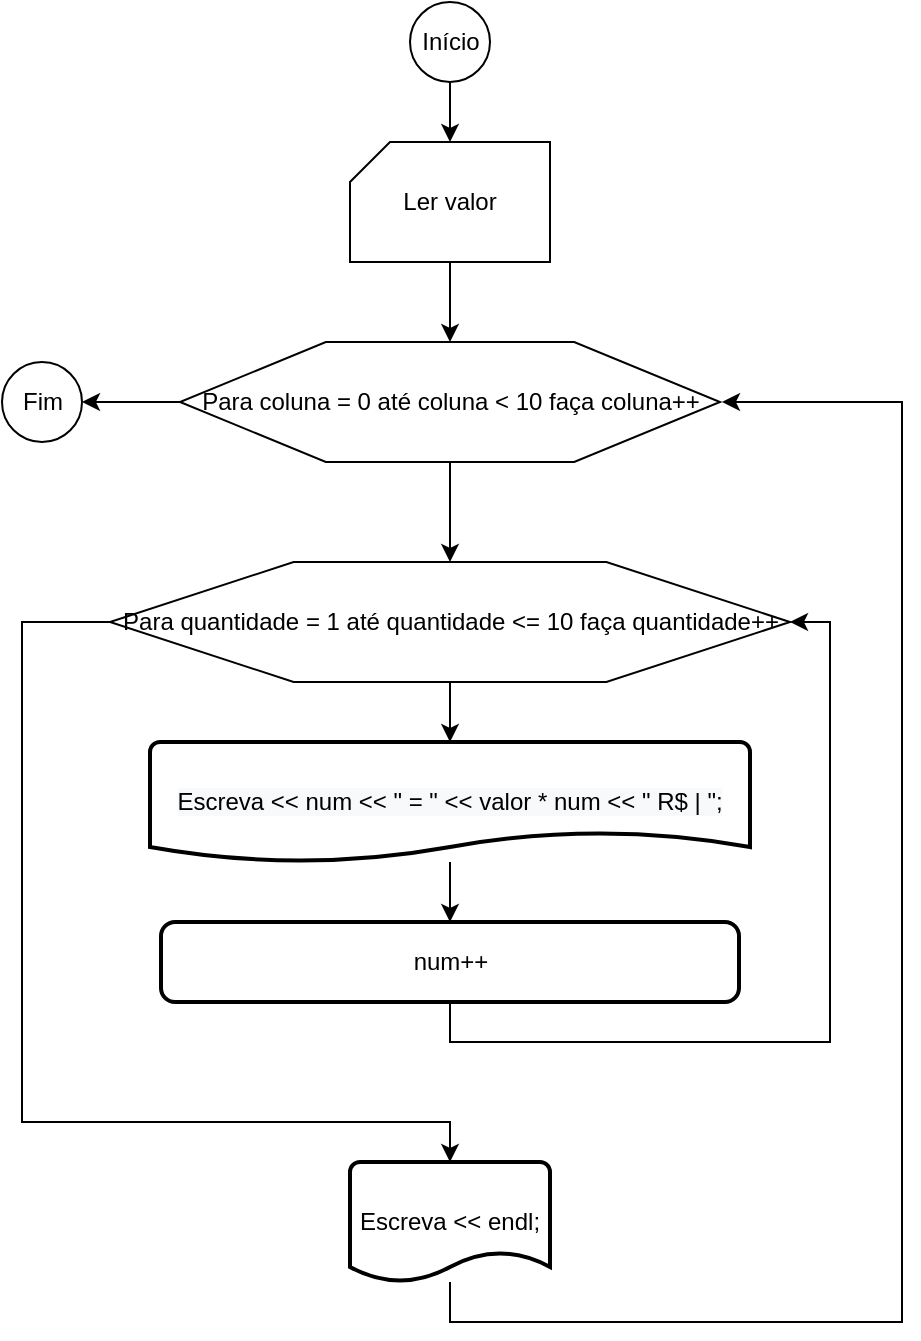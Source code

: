 <mxfile version="18.0.6" type="device"><diagram id="cA1vX4G6LnL0g_Zayi7O" name="Página-1"><mxGraphModel dx="786" dy="481" grid="1" gridSize="10" guides="1" tooltips="1" connect="1" arrows="1" fold="1" page="1" pageScale="1" pageWidth="827" pageHeight="1169" math="0" shadow="0"><root><mxCell id="0"/><mxCell id="1" parent="0"/><mxCell id="dvnRAYETFIJYGeoHaVG1-91" value="" style="edgeStyle=orthogonalEdgeStyle;rounded=0;orthogonalLoop=1;jettySize=auto;html=1;" edge="1" parent="1" source="dvnRAYETFIJYGeoHaVG1-1" target="dvnRAYETFIJYGeoHaVG1-89"><mxGeometry relative="1" as="geometry"/></mxCell><mxCell id="dvnRAYETFIJYGeoHaVG1-1" value="Início" style="verticalLabelPosition=middle;verticalAlign=middle;html=1;shape=mxgraph.flowchart.on-page_reference;labelPosition=center;align=center;" vertex="1" parent="1"><mxGeometry x="394" y="20" width="40" height="40" as="geometry"/></mxCell><mxCell id="dvnRAYETFIJYGeoHaVG1-92" value="" style="edgeStyle=orthogonalEdgeStyle;rounded=0;orthogonalLoop=1;jettySize=auto;html=1;" edge="1" parent="1" source="dvnRAYETFIJYGeoHaVG1-89" target="dvnRAYETFIJYGeoHaVG1-90"><mxGeometry relative="1" as="geometry"/></mxCell><mxCell id="dvnRAYETFIJYGeoHaVG1-89" value="Ler valor" style="verticalLabelPosition=middle;verticalAlign=middle;html=1;shape=card;whiteSpace=wrap;size=20;arcSize=12;labelPosition=center;align=center;" vertex="1" parent="1"><mxGeometry x="364" y="90" width="100" height="60" as="geometry"/></mxCell><mxCell id="dvnRAYETFIJYGeoHaVG1-94" value="" style="edgeStyle=orthogonalEdgeStyle;rounded=0;orthogonalLoop=1;jettySize=auto;html=1;" edge="1" parent="1" source="dvnRAYETFIJYGeoHaVG1-90" target="dvnRAYETFIJYGeoHaVG1-93"><mxGeometry relative="1" as="geometry"/></mxCell><mxCell id="dvnRAYETFIJYGeoHaVG1-100" style="edgeStyle=orthogonalEdgeStyle;rounded=0;orthogonalLoop=1;jettySize=auto;html=1;entryX=1;entryY=0.5;entryDx=0;entryDy=0;entryPerimeter=0;" edge="1" parent="1" source="dvnRAYETFIJYGeoHaVG1-90" target="dvnRAYETFIJYGeoHaVG1-99"><mxGeometry relative="1" as="geometry"/></mxCell><mxCell id="dvnRAYETFIJYGeoHaVG1-90" value="Para coluna = 0 até coluna &amp;lt; 10 faça coluna++" style="verticalLabelPosition=middle;verticalAlign=middle;html=1;shape=hexagon;perimeter=hexagonPerimeter2;arcSize=6;size=0.27;labelPosition=center;align=center;" vertex="1" parent="1"><mxGeometry x="279" y="190" width="270" height="60" as="geometry"/></mxCell><mxCell id="dvnRAYETFIJYGeoHaVG1-102" value="" style="edgeStyle=orthogonalEdgeStyle;rounded=0;orthogonalLoop=1;jettySize=auto;html=1;" edge="1" parent="1" source="dvnRAYETFIJYGeoHaVG1-93" target="dvnRAYETFIJYGeoHaVG1-101"><mxGeometry relative="1" as="geometry"/></mxCell><mxCell id="dvnRAYETFIJYGeoHaVG1-109" style="edgeStyle=orthogonalEdgeStyle;rounded=0;orthogonalLoop=1;jettySize=auto;html=1;" edge="1" parent="1" source="dvnRAYETFIJYGeoHaVG1-93" target="dvnRAYETFIJYGeoHaVG1-106"><mxGeometry relative="1" as="geometry"><Array as="points"><mxPoint x="200" y="330"/><mxPoint x="200" y="580"/><mxPoint x="414" y="580"/></Array></mxGeometry></mxCell><mxCell id="dvnRAYETFIJYGeoHaVG1-93" value="Para quantidade = 1 até quantidade &amp;lt;= 10 faça quantidade++" style="verticalLabelPosition=middle;verticalAlign=middle;html=1;shape=hexagon;perimeter=hexagonPerimeter2;arcSize=6;size=0.27;labelPosition=center;align=center;" vertex="1" parent="1"><mxGeometry x="244" y="300" width="340" height="60" as="geometry"/></mxCell><mxCell id="dvnRAYETFIJYGeoHaVG1-104" style="edgeStyle=orthogonalEdgeStyle;rounded=0;orthogonalLoop=1;jettySize=auto;html=1;entryX=1;entryY=0.5;entryDx=0;entryDy=0;" edge="1" parent="1" source="dvnRAYETFIJYGeoHaVG1-95" target="dvnRAYETFIJYGeoHaVG1-93"><mxGeometry relative="1" as="geometry"><Array as="points"><mxPoint x="414" y="540"/><mxPoint x="604" y="540"/><mxPoint x="604" y="330"/></Array></mxGeometry></mxCell><mxCell id="dvnRAYETFIJYGeoHaVG1-95" value="num++" style="rounded=1;whiteSpace=wrap;html=1;absoluteArcSize=1;arcSize=14;strokeWidth=2;" vertex="1" parent="1"><mxGeometry x="269.5" y="480" width="289" height="40" as="geometry"/></mxCell><mxCell id="dvnRAYETFIJYGeoHaVG1-99" value="Fim" style="verticalLabelPosition=middle;verticalAlign=middle;html=1;shape=mxgraph.flowchart.on-page_reference;labelPosition=center;align=center;" vertex="1" parent="1"><mxGeometry x="190" y="200" width="40" height="40" as="geometry"/></mxCell><mxCell id="dvnRAYETFIJYGeoHaVG1-103" value="" style="edgeStyle=orthogonalEdgeStyle;rounded=0;orthogonalLoop=1;jettySize=auto;html=1;" edge="1" parent="1" source="dvnRAYETFIJYGeoHaVG1-101" target="dvnRAYETFIJYGeoHaVG1-95"><mxGeometry relative="1" as="geometry"/></mxCell><mxCell id="dvnRAYETFIJYGeoHaVG1-101" value="&lt;span style=&quot;color: rgb(0, 0, 0); font-family: Helvetica; font-size: 12px; font-style: normal; font-variant-ligatures: normal; font-variant-caps: normal; font-weight: 400; letter-spacing: normal; orphans: 2; text-align: center; text-indent: 0px; text-transform: none; widows: 2; word-spacing: 0px; -webkit-text-stroke-width: 0px; background-color: rgb(248, 249, 250); text-decoration-thickness: initial; text-decoration-style: initial; text-decoration-color: initial; float: none; display: inline !important;&quot;&gt;Escreva &amp;lt;&amp;lt; num &amp;lt;&amp;lt; &quot; = &quot; &amp;lt;&amp;lt; valor * num &amp;lt;&amp;lt; &quot; R$ | &quot;;&lt;/span&gt;" style="strokeWidth=2;html=1;shape=mxgraph.flowchart.document2;whiteSpace=wrap;size=0.25;" vertex="1" parent="1"><mxGeometry x="264" y="390" width="300" height="60" as="geometry"/></mxCell><mxCell id="dvnRAYETFIJYGeoHaVG1-110" style="edgeStyle=orthogonalEdgeStyle;rounded=0;orthogonalLoop=1;jettySize=auto;html=1;" edge="1" parent="1" source="dvnRAYETFIJYGeoHaVG1-106"><mxGeometry relative="1" as="geometry"><mxPoint x="550" y="220" as="targetPoint"/><Array as="points"><mxPoint x="414" y="680"/><mxPoint x="640" y="680"/><mxPoint x="640" y="220"/></Array></mxGeometry></mxCell><mxCell id="dvnRAYETFIJYGeoHaVG1-106" value="Escreva &amp;lt;&amp;lt; endl;" style="strokeWidth=2;html=1;shape=mxgraph.flowchart.document2;whiteSpace=wrap;size=0.25;" vertex="1" parent="1"><mxGeometry x="364" y="600" width="100" height="60" as="geometry"/></mxCell></root></mxGraphModel></diagram></mxfile>